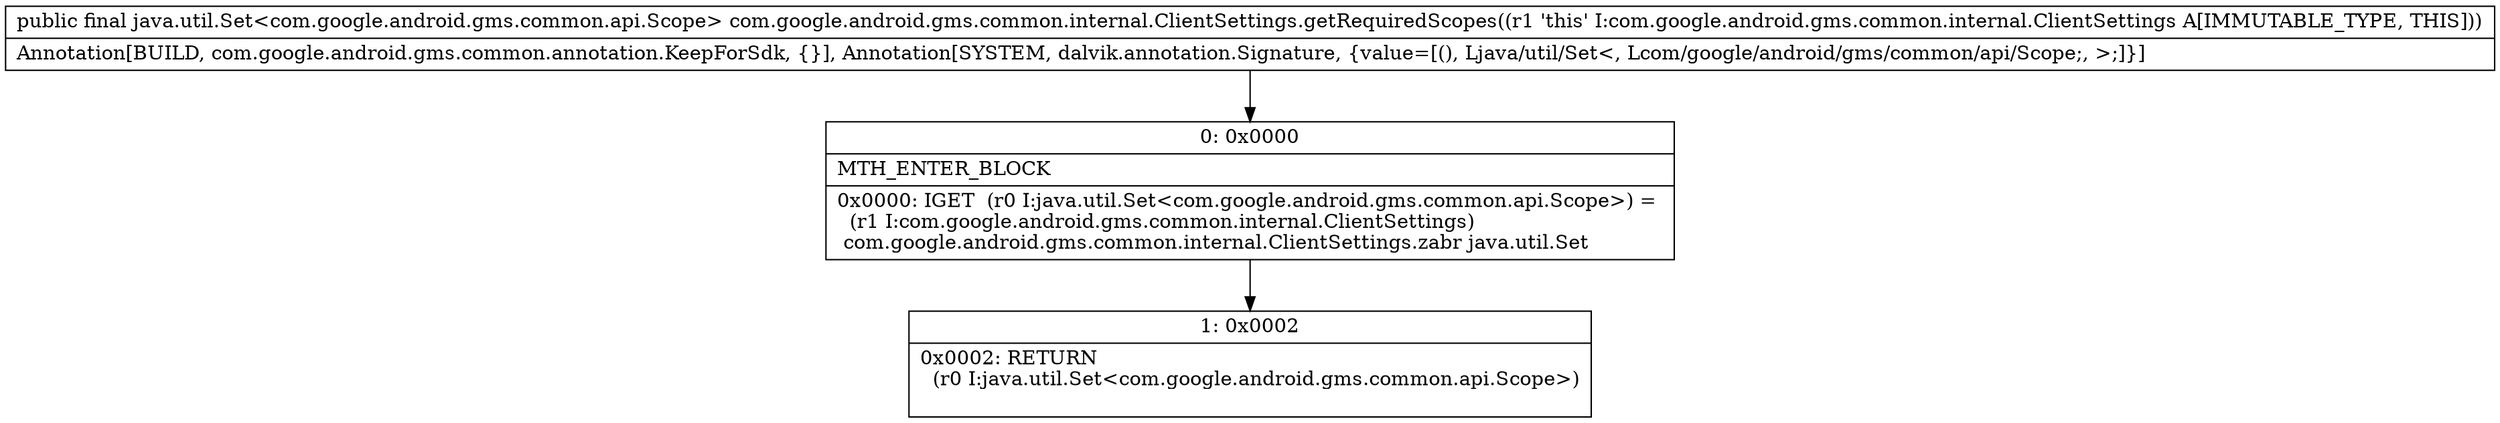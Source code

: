digraph "CFG forcom.google.android.gms.common.internal.ClientSettings.getRequiredScopes()Ljava\/util\/Set;" {
Node_0 [shape=record,label="{0\:\ 0x0000|MTH_ENTER_BLOCK\l|0x0000: IGET  (r0 I:java.util.Set\<com.google.android.gms.common.api.Scope\>) = \l  (r1 I:com.google.android.gms.common.internal.ClientSettings)\l com.google.android.gms.common.internal.ClientSettings.zabr java.util.Set \l}"];
Node_1 [shape=record,label="{1\:\ 0x0002|0x0002: RETURN  \l  (r0 I:java.util.Set\<com.google.android.gms.common.api.Scope\>)\l \l}"];
MethodNode[shape=record,label="{public final java.util.Set\<com.google.android.gms.common.api.Scope\> com.google.android.gms.common.internal.ClientSettings.getRequiredScopes((r1 'this' I:com.google.android.gms.common.internal.ClientSettings A[IMMUTABLE_TYPE, THIS]))  | Annotation[BUILD, com.google.android.gms.common.annotation.KeepForSdk, \{\}], Annotation[SYSTEM, dalvik.annotation.Signature, \{value=[(), Ljava\/util\/Set\<, Lcom\/google\/android\/gms\/common\/api\/Scope;, \>;]\}]\l}"];
MethodNode -> Node_0;
Node_0 -> Node_1;
}

